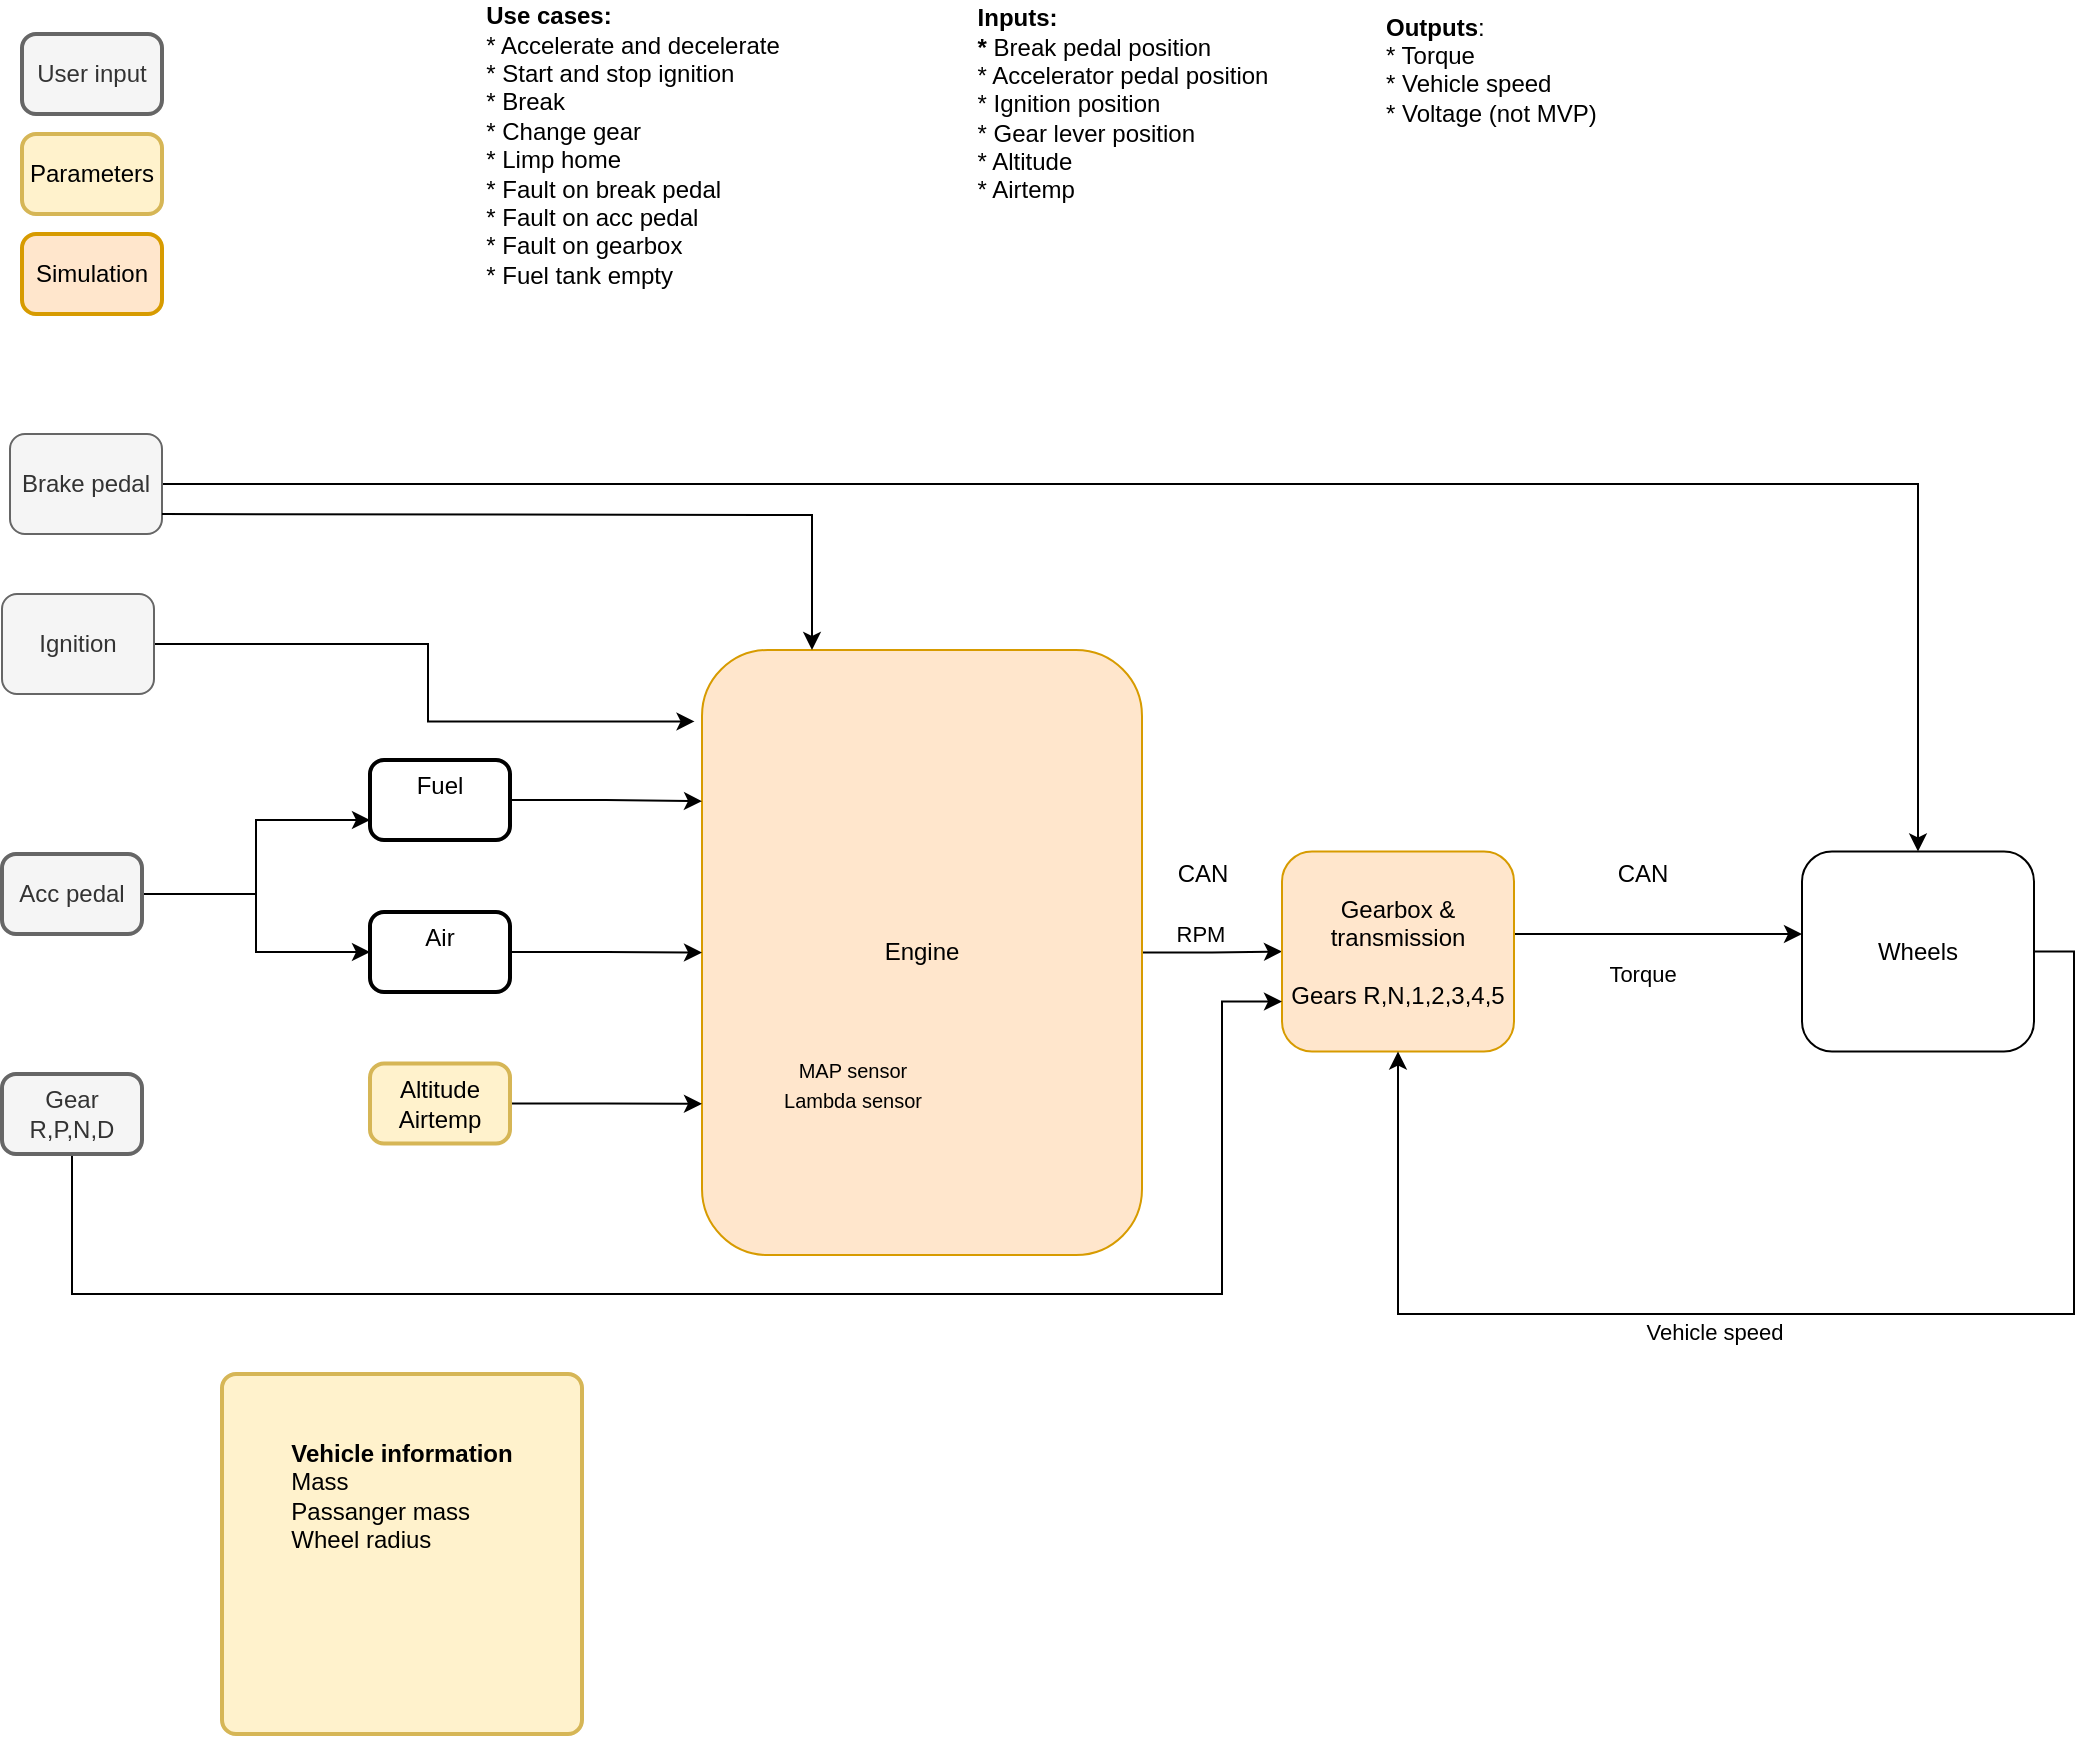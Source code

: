 <mxfile version="13.8.7" type="github">
  <diagram id="C5RBs43oDa-KdzZeNtuy" name="Page-1">
    <mxGraphModel dx="1218" dy="1982" grid="1" gridSize="10" guides="1" tooltips="1" connect="1" arrows="1" fold="1" page="1" pageScale="1" pageWidth="827" pageHeight="1169" math="0" shadow="0">
      <root>
        <mxCell id="WIyWlLk6GJQsqaUBKTNV-0" />
        <mxCell id="WIyWlLk6GJQsqaUBKTNV-1" parent="WIyWlLk6GJQsqaUBKTNV-0" />
        <mxCell id="D_8V-2hycaDIohQ93AO6-14" style="edgeStyle=orthogonalEdgeStyle;rounded=0;orthogonalLoop=1;jettySize=auto;html=1;entryX=0;entryY=0.5;entryDx=0;entryDy=0;" edge="1" parent="WIyWlLk6GJQsqaUBKTNV-1" source="WIyWlLk6GJQsqaUBKTNV-7" target="D_8V-2hycaDIohQ93AO6-11">
          <mxGeometry relative="1" as="geometry">
            <mxPoint x="660" y="180" as="targetPoint" />
            <Array as="points" />
          </mxGeometry>
        </mxCell>
        <mxCell id="D_8V-2hycaDIohQ93AO6-17" value="RPM" style="edgeLabel;html=1;align=center;verticalAlign=middle;resizable=0;points=[];" vertex="1" connectable="0" parent="D_8V-2hycaDIohQ93AO6-14">
          <mxGeometry x="-0.173" y="-2" relative="1" as="geometry">
            <mxPoint y="-12" as="offset" />
          </mxGeometry>
        </mxCell>
        <mxCell id="WIyWlLk6GJQsqaUBKTNV-7" value="Engine" style="rounded=1;whiteSpace=wrap;html=1;fontSize=12;glass=0;strokeWidth=1;shadow=0;fillColor=#ffe6cc;strokeColor=#d79b00;" parent="WIyWlLk6GJQsqaUBKTNV-1" vertex="1">
          <mxGeometry x="400" y="28" width="220" height="302.5" as="geometry" />
        </mxCell>
        <mxCell id="D_8V-2hycaDIohQ93AO6-1" style="edgeStyle=orthogonalEdgeStyle;rounded=0;orthogonalLoop=1;jettySize=auto;html=1;entryX=0;entryY=0.25;entryDx=0;entryDy=0;" edge="1" parent="WIyWlLk6GJQsqaUBKTNV-1" source="D_8V-2hycaDIohQ93AO6-0" target="WIyWlLk6GJQsqaUBKTNV-7">
          <mxGeometry relative="1" as="geometry">
            <mxPoint x="390" y="150" as="targetPoint" />
          </mxGeometry>
        </mxCell>
        <mxCell id="D_8V-2hycaDIohQ93AO6-0" value="&lt;div&gt;Fuel&lt;/div&gt;&lt;div&gt;&lt;br&gt;&lt;/div&gt;" style="rounded=1;whiteSpace=wrap;html=1;absoluteArcSize=1;arcSize=14;strokeWidth=2;" vertex="1" parent="WIyWlLk6GJQsqaUBKTNV-1">
          <mxGeometry x="234" y="83" width="70" height="40" as="geometry" />
        </mxCell>
        <mxCell id="D_8V-2hycaDIohQ93AO6-8" style="edgeStyle=orthogonalEdgeStyle;rounded=0;orthogonalLoop=1;jettySize=auto;html=1;entryX=0;entryY=0.75;entryDx=0;entryDy=0;exitX=1;exitY=0.5;exitDx=0;exitDy=0;" edge="1" parent="WIyWlLk6GJQsqaUBKTNV-1" source="D_8V-2hycaDIohQ93AO6-5" target="D_8V-2hycaDIohQ93AO6-0">
          <mxGeometry relative="1" as="geometry" />
        </mxCell>
        <mxCell id="D_8V-2hycaDIohQ93AO6-10" style="edgeStyle=orthogonalEdgeStyle;rounded=0;orthogonalLoop=1;jettySize=auto;html=1;exitX=1;exitY=0.5;exitDx=0;exitDy=0;" edge="1" parent="WIyWlLk6GJQsqaUBKTNV-1" source="D_8V-2hycaDIohQ93AO6-5" target="D_8V-2hycaDIohQ93AO6-6">
          <mxGeometry relative="1" as="geometry" />
        </mxCell>
        <mxCell id="D_8V-2hycaDIohQ93AO6-5" value="Acc pedal" style="rounded=1;whiteSpace=wrap;html=1;absoluteArcSize=1;arcSize=14;strokeWidth=2;fillColor=#f5f5f5;strokeColor=#666666;fontColor=#333333;" vertex="1" parent="WIyWlLk6GJQsqaUBKTNV-1">
          <mxGeometry x="50" y="130" width="70" height="40" as="geometry" />
        </mxCell>
        <mxCell id="D_8V-2hycaDIohQ93AO6-7" style="edgeStyle=orthogonalEdgeStyle;rounded=0;orthogonalLoop=1;jettySize=auto;html=1;" edge="1" parent="WIyWlLk6GJQsqaUBKTNV-1" source="D_8V-2hycaDIohQ93AO6-6" target="WIyWlLk6GJQsqaUBKTNV-7">
          <mxGeometry relative="1" as="geometry" />
        </mxCell>
        <mxCell id="D_8V-2hycaDIohQ93AO6-6" value="&lt;div&gt;Air&lt;/div&gt;&lt;div&gt;&lt;br&gt;&lt;/div&gt;" style="rounded=1;whiteSpace=wrap;html=1;absoluteArcSize=1;arcSize=14;strokeWidth=2;" vertex="1" parent="WIyWlLk6GJQsqaUBKTNV-1">
          <mxGeometry x="234" y="159" width="70" height="40" as="geometry" />
        </mxCell>
        <mxCell id="D_8V-2hycaDIohQ93AO6-15" value="Torque" style="edgeStyle=orthogonalEdgeStyle;rounded=0;orthogonalLoop=1;jettySize=auto;html=1;exitX=1;exitY=0.5;exitDx=0;exitDy=0;" edge="1" parent="WIyWlLk6GJQsqaUBKTNV-1" source="D_8V-2hycaDIohQ93AO6-11" target="D_8V-2hycaDIohQ93AO6-18">
          <mxGeometry x="-0.048" y="-20" relative="1" as="geometry">
            <mxPoint x="890" y="180" as="targetPoint" />
            <Array as="points">
              <mxPoint x="806" y="170" />
            </Array>
            <mxPoint as="offset" />
          </mxGeometry>
        </mxCell>
        <mxCell id="D_8V-2hycaDIohQ93AO6-11" value="&lt;div&gt;Gearbox &amp;amp; transmission&lt;/div&gt;&lt;div&gt;&lt;br&gt;&lt;/div&gt;&lt;div&gt;Gears R,N,1,2,3,4,5&lt;br&gt;&lt;/div&gt;" style="rounded=1;whiteSpace=wrap;html=1;fontSize=12;glass=0;strokeWidth=1;shadow=0;fillColor=#ffe6cc;strokeColor=#d79b00;" vertex="1" parent="WIyWlLk6GJQsqaUBKTNV-1">
          <mxGeometry x="690" y="128.75" width="116" height="100" as="geometry" />
        </mxCell>
        <mxCell id="D_8V-2hycaDIohQ93AO6-19" style="edgeStyle=orthogonalEdgeStyle;rounded=0;orthogonalLoop=1;jettySize=auto;html=1;exitX=1;exitY=0.5;exitDx=0;exitDy=0;entryX=0.5;entryY=1;entryDx=0;entryDy=0;" edge="1" parent="WIyWlLk6GJQsqaUBKTNV-1" source="D_8V-2hycaDIohQ93AO6-18" target="D_8V-2hycaDIohQ93AO6-11">
          <mxGeometry relative="1" as="geometry">
            <mxPoint x="940" y="380" as="targetPoint" />
            <Array as="points">
              <mxPoint x="1086" y="179" />
              <mxPoint x="1086" y="360" />
              <mxPoint x="748" y="360" />
            </Array>
          </mxGeometry>
        </mxCell>
        <mxCell id="D_8V-2hycaDIohQ93AO6-20" value="Vehicle speed" style="edgeLabel;html=1;align=center;verticalAlign=middle;resizable=0;points=[];" vertex="1" connectable="0" parent="D_8V-2hycaDIohQ93AO6-19">
          <mxGeometry x="0.136" y="-1" relative="1" as="geometry">
            <mxPoint y="10" as="offset" />
          </mxGeometry>
        </mxCell>
        <mxCell id="D_8V-2hycaDIohQ93AO6-18" value="Wheels" style="rounded=1;whiteSpace=wrap;html=1;fontSize=12;glass=0;strokeWidth=1;shadow=0;" vertex="1" parent="WIyWlLk6GJQsqaUBKTNV-1">
          <mxGeometry x="950" y="128.75" width="116" height="100" as="geometry" />
        </mxCell>
        <mxCell id="D_8V-2hycaDIohQ93AO6-22" style="edgeStyle=orthogonalEdgeStyle;rounded=0;orthogonalLoop=1;jettySize=auto;html=1;" edge="1" parent="WIyWlLk6GJQsqaUBKTNV-1" source="D_8V-2hycaDIohQ93AO6-21" target="D_8V-2hycaDIohQ93AO6-18">
          <mxGeometry relative="1" as="geometry" />
        </mxCell>
        <mxCell id="D_8V-2hycaDIohQ93AO6-21" value="Brake pedal" style="rounded=1;whiteSpace=wrap;html=1;fontSize=12;glass=0;strokeWidth=1;shadow=0;fillColor=#f5f5f5;strokeColor=#666666;fontColor=#333333;" vertex="1" parent="WIyWlLk6GJQsqaUBKTNV-1">
          <mxGeometry x="54" y="-80" width="76" height="50" as="geometry" />
        </mxCell>
        <mxCell id="D_8V-2hycaDIohQ93AO6-25" style="edgeStyle=orthogonalEdgeStyle;rounded=0;orthogonalLoop=1;jettySize=auto;html=1;entryX=0;entryY=0.75;entryDx=0;entryDy=0;" edge="1" parent="WIyWlLk6GJQsqaUBKTNV-1" source="D_8V-2hycaDIohQ93AO6-23" target="D_8V-2hycaDIohQ93AO6-11">
          <mxGeometry relative="1" as="geometry">
            <Array as="points">
              <mxPoint x="85" y="350" />
              <mxPoint x="660" y="350" />
              <mxPoint x="660" y="204" />
            </Array>
          </mxGeometry>
        </mxCell>
        <mxCell id="D_8V-2hycaDIohQ93AO6-23" value="&lt;div&gt;Gear&lt;/div&gt;&lt;div&gt;R,P,N,D&lt;br&gt;&lt;/div&gt;" style="rounded=1;whiteSpace=wrap;html=1;absoluteArcSize=1;arcSize=14;strokeWidth=2;fillColor=#f5f5f5;strokeColor=#666666;fontColor=#333333;" vertex="1" parent="WIyWlLk6GJQsqaUBKTNV-1">
          <mxGeometry x="50" y="240" width="70" height="40" as="geometry" />
        </mxCell>
        <mxCell id="D_8V-2hycaDIohQ93AO6-27" style="edgeStyle=orthogonalEdgeStyle;rounded=0;orthogonalLoop=1;jettySize=auto;html=1;entryX=0;entryY=0.75;entryDx=0;entryDy=0;" edge="1" parent="WIyWlLk6GJQsqaUBKTNV-1" source="D_8V-2hycaDIohQ93AO6-26" target="WIyWlLk6GJQsqaUBKTNV-7">
          <mxGeometry relative="1" as="geometry" />
        </mxCell>
        <mxCell id="D_8V-2hycaDIohQ93AO6-26" value="&lt;div&gt;Altitude&lt;/div&gt;&lt;div&gt;Airtemp&lt;br&gt;&lt;/div&gt;" style="rounded=1;whiteSpace=wrap;html=1;absoluteArcSize=1;arcSize=14;strokeWidth=2;fillColor=#fff2cc;strokeColor=#d6b656;" vertex="1" parent="WIyWlLk6GJQsqaUBKTNV-1">
          <mxGeometry x="234" y="234.75" width="70" height="40" as="geometry" />
        </mxCell>
        <mxCell id="D_8V-2hycaDIohQ93AO6-29" value="&lt;div&gt;&lt;b&gt;Vehicle information&lt;/b&gt;&lt;/div&gt;&lt;div align=&quot;left&quot;&gt;Mass&lt;/div&gt;&lt;div align=&quot;left&quot;&gt;Passanger mass&lt;br&gt;&lt;/div&gt;&lt;div align=&quot;left&quot;&gt;Wheel radius&lt;/div&gt;&lt;div&gt;&lt;br&gt;&lt;/div&gt;&lt;div&gt;&lt;br&gt;&lt;/div&gt;&lt;div&gt;&lt;br&gt;&lt;b&gt;&lt;/b&gt;&lt;/div&gt;&lt;div&gt;&lt;br&gt;&lt;/div&gt;" style="rounded=1;whiteSpace=wrap;html=1;absoluteArcSize=1;arcSize=14;strokeWidth=2;fillColor=#fff2cc;strokeColor=#d6b656;" vertex="1" parent="WIyWlLk6GJQsqaUBKTNV-1">
          <mxGeometry x="160" y="390" width="180" height="180" as="geometry" />
        </mxCell>
        <mxCell id="D_8V-2hycaDIohQ93AO6-30" value="User input" style="rounded=1;whiteSpace=wrap;html=1;absoluteArcSize=1;arcSize=14;strokeWidth=2;fillColor=#f5f5f5;strokeColor=#666666;fontColor=#333333;" vertex="1" parent="WIyWlLk6GJQsqaUBKTNV-1">
          <mxGeometry x="60" y="-280" width="70" height="40" as="geometry" />
        </mxCell>
        <mxCell id="D_8V-2hycaDIohQ93AO6-32" value="Parameters" style="rounded=1;whiteSpace=wrap;html=1;absoluteArcSize=1;arcSize=14;strokeWidth=2;fillColor=#fff2cc;strokeColor=#d6b656;" vertex="1" parent="WIyWlLk6GJQsqaUBKTNV-1">
          <mxGeometry x="60" y="-230" width="70" height="40" as="geometry" />
        </mxCell>
        <mxCell id="D_8V-2hycaDIohQ93AO6-33" value="&lt;div&gt;&lt;font style=&quot;font-size: 10px&quot;&gt;MAP sensor&lt;/font&gt;&lt;/div&gt;&lt;div&gt;&lt;font style=&quot;font-size: 10px&quot;&gt;Lambda sensor&lt;br&gt;&lt;/font&gt;&lt;/div&gt;" style="text;html=1;align=center;verticalAlign=middle;resizable=0;points=[];autosize=1;" vertex="1" parent="WIyWlLk6GJQsqaUBKTNV-1">
          <mxGeometry x="430" y="224.75" width="90" height="40" as="geometry" />
        </mxCell>
        <mxCell id="D_8V-2hycaDIohQ93AO6-34" value="Simulation" style="rounded=1;whiteSpace=wrap;html=1;absoluteArcSize=1;arcSize=14;strokeWidth=2;fillColor=#ffe6cc;strokeColor=#d79b00;" vertex="1" parent="WIyWlLk6GJQsqaUBKTNV-1">
          <mxGeometry x="60" y="-180" width="70" height="40" as="geometry" />
        </mxCell>
        <mxCell id="D_8V-2hycaDIohQ93AO6-35" value="CAN" style="text;html=1;align=center;verticalAlign=middle;resizable=0;points=[];autosize=1;" vertex="1" parent="WIyWlLk6GJQsqaUBKTNV-1">
          <mxGeometry x="850" y="130" width="40" height="20" as="geometry" />
        </mxCell>
        <mxCell id="D_8V-2hycaDIohQ93AO6-36" value="CAN" style="text;html=1;align=center;verticalAlign=middle;resizable=0;points=[];autosize=1;" vertex="1" parent="WIyWlLk6GJQsqaUBKTNV-1">
          <mxGeometry x="630" y="130" width="40" height="20" as="geometry" />
        </mxCell>
        <mxCell id="D_8V-2hycaDIohQ93AO6-37" value="&lt;div align=&quot;left&quot;&gt;&lt;b&gt;Use cases:&lt;/b&gt;&lt;/div&gt;&lt;div align=&quot;left&quot;&gt;* Accelerate and decelerate&lt;/div&gt;&lt;div align=&quot;left&quot;&gt;* Start and stop ignition&lt;/div&gt;&lt;div align=&quot;left&quot;&gt;* Break&lt;/div&gt;&lt;div align=&quot;left&quot;&gt;* Change gear&lt;/div&gt;&lt;div align=&quot;left&quot;&gt;* Limp home&lt;br&gt;&lt;/div&gt;&lt;div align=&quot;left&quot;&gt;* Fault on break pedal&lt;/div&gt;&lt;div align=&quot;left&quot;&gt;* Fault on acc pedal&lt;/div&gt;&lt;div align=&quot;left&quot;&gt;* Fault on gearbox&lt;br&gt;&lt;/div&gt;&lt;div align=&quot;left&quot;&gt;* Fuel tank empty&lt;/div&gt;&lt;div align=&quot;left&quot;&gt;&lt;br&gt;&lt;/div&gt;&lt;div align=&quot;left&quot;&gt;&lt;br&gt;&lt;/div&gt;" style="text;html=1;align=center;verticalAlign=middle;resizable=0;points=[];autosize=1;" vertex="1" parent="WIyWlLk6GJQsqaUBKTNV-1">
          <mxGeometry x="275" y="-295" width="180" height="170" as="geometry" />
        </mxCell>
        <mxCell id="D_8V-2hycaDIohQ93AO6-39" style="edgeStyle=orthogonalEdgeStyle;rounded=0;orthogonalLoop=1;jettySize=auto;html=1;exitX=1;exitY=0.5;exitDx=0;exitDy=0;entryX=-0.017;entryY=0.118;entryDx=0;entryDy=0;entryPerimeter=0;" edge="1" parent="WIyWlLk6GJQsqaUBKTNV-1" source="D_8V-2hycaDIohQ93AO6-38" target="WIyWlLk6GJQsqaUBKTNV-7">
          <mxGeometry relative="1" as="geometry" />
        </mxCell>
        <mxCell id="D_8V-2hycaDIohQ93AO6-38" value="Ignition" style="rounded=1;whiteSpace=wrap;html=1;fontSize=12;glass=0;strokeWidth=1;shadow=0;fillColor=#f5f5f5;strokeColor=#666666;fontColor=#333333;" vertex="1" parent="WIyWlLk6GJQsqaUBKTNV-1">
          <mxGeometry x="50" width="76" height="50" as="geometry" />
        </mxCell>
        <mxCell id="D_8V-2hycaDIohQ93AO6-41" value="&lt;div align=&quot;left&quot;&gt;&lt;b&gt;Inputs:&lt;/b&gt;&lt;/div&gt;&lt;div align=&quot;left&quot;&gt;&lt;b&gt;* &lt;/b&gt;Break pedal position&lt;/div&gt;&lt;div align=&quot;left&quot;&gt;* Accelerator pedal position&lt;/div&gt;&lt;div align=&quot;left&quot;&gt;* Ignition position&lt;/div&gt;&lt;div align=&quot;left&quot;&gt;* Gear lever position&lt;/div&gt;&lt;div align=&quot;left&quot;&gt;* Altitude&lt;/div&gt;&lt;div align=&quot;left&quot;&gt;* Airtemp&lt;br&gt;&lt;/div&gt;" style="text;html=1;align=center;verticalAlign=middle;resizable=0;points=[];autosize=1;" vertex="1" parent="WIyWlLk6GJQsqaUBKTNV-1">
          <mxGeometry x="515" y="-295" width="190" height="100" as="geometry" />
        </mxCell>
        <mxCell id="D_8V-2hycaDIohQ93AO6-42" value="&lt;div align=&quot;left&quot;&gt;&lt;b&gt;Outputs&lt;/b&gt;:&lt;/div&gt;&lt;div align=&quot;left&quot;&gt;* Torque&lt;/div&gt;&lt;div align=&quot;left&quot;&gt;* Vehicle speed&lt;/div&gt;&lt;div align=&quot;left&quot;&gt;* Voltage (not MVP)&lt;br&gt;&lt;/div&gt;&lt;div align=&quot;left&quot;&gt;&lt;br&gt;&lt;/div&gt;" style="text;html=1;align=left;verticalAlign=middle;resizable=0;points=[];autosize=1;" vertex="1" parent="WIyWlLk6GJQsqaUBKTNV-1">
          <mxGeometry x="740" y="-295" width="140" height="80" as="geometry" />
        </mxCell>
        <mxCell id="D_8V-2hycaDIohQ93AO6-44" style="edgeStyle=orthogonalEdgeStyle;rounded=0;orthogonalLoop=1;jettySize=auto;html=1;entryX=0.25;entryY=0;entryDx=0;entryDy=0;" edge="1" parent="WIyWlLk6GJQsqaUBKTNV-1" target="WIyWlLk6GJQsqaUBKTNV-7">
          <mxGeometry relative="1" as="geometry">
            <mxPoint x="130" y="-40.001" as="sourcePoint" />
            <mxPoint x="1008" y="143.69" as="targetPoint" />
          </mxGeometry>
        </mxCell>
      </root>
    </mxGraphModel>
  </diagram>
</mxfile>
